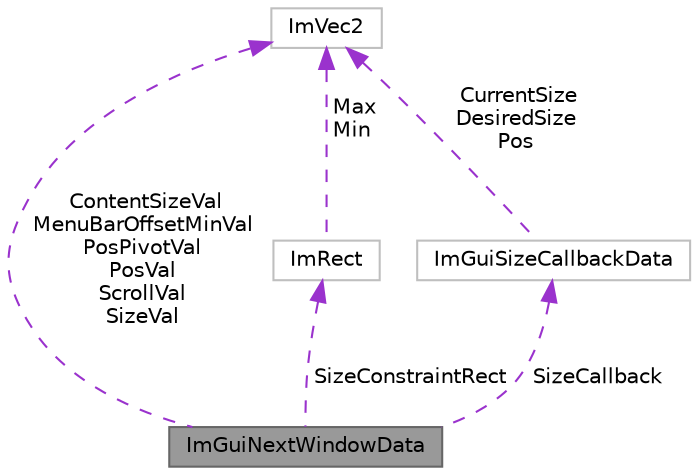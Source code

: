 digraph "ImGuiNextWindowData"
{
 // LATEX_PDF_SIZE
  bgcolor="transparent";
  edge [fontname=Helvetica,fontsize=10,labelfontname=Helvetica,labelfontsize=10];
  node [fontname=Helvetica,fontsize=10,shape=box,height=0.2,width=0.4];
  Node1 [label="ImGuiNextWindowData",height=0.2,width=0.4,color="gray40", fillcolor="grey60", style="filled", fontcolor="black",tooltip=" "];
  Node2 -> Node1 [dir="back",color="darkorchid3",style="dashed",label=" ContentSizeVal\nMenuBarOffsetMinVal\nPosPivotVal\nPosVal\nScrollVal\nSizeVal" ];
  Node2 [label="ImVec2",height=0.2,width=0.4,color="grey75", fillcolor="white", style="filled",URL="$struct_im_vec2.html",tooltip=" "];
  Node3 -> Node1 [dir="back",color="darkorchid3",style="dashed",label=" SizeConstraintRect" ];
  Node3 [label="ImRect",height=0.2,width=0.4,color="grey75", fillcolor="white", style="filled",URL="$struct_im_rect.html",tooltip=" "];
  Node2 -> Node3 [dir="back",color="darkorchid3",style="dashed",label=" Max\nMin" ];
  Node4 -> Node1 [dir="back",color="darkorchid3",style="dashed",label=" SizeCallback" ];
  Node4 [label="ImGuiSizeCallbackData",height=0.2,width=0.4,color="grey75", fillcolor="white", style="filled",URL="$struct_im_gui_size_callback_data.html",tooltip=" "];
  Node2 -> Node4 [dir="back",color="darkorchid3",style="dashed",label=" CurrentSize\nDesiredSize\nPos" ];
}
